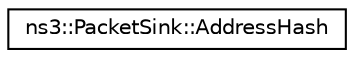 digraph "Graphical Class Hierarchy"
{
 // LATEX_PDF_SIZE
  edge [fontname="Helvetica",fontsize="10",labelfontname="Helvetica",labelfontsize="10"];
  node [fontname="Helvetica",fontsize="10",shape=record];
  rankdir="LR";
  Node0 [label="ns3::PacketSink::AddressHash",height=0.2,width=0.4,color="black", fillcolor="white", style="filled",URL="$structns3_1_1_packet_sink_1_1_address_hash.html",tooltip="Hashing for the Address class."];
}
